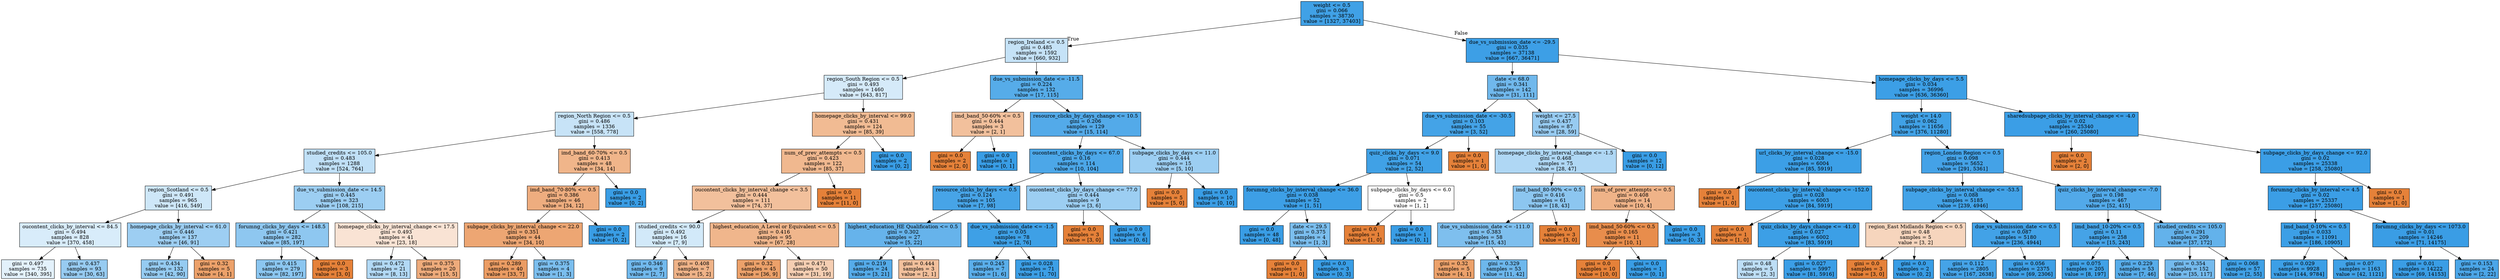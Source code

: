 digraph Tree {
node [shape=box, style="filled", color="black"] ;
0 [label="weight <= 0.5\ngini = 0.066\nsamples = 38730\nvalue = [1327, 37403]", fillcolor="#399de5f6"] ;
1 [label="region_Ireland <= 0.5\ngini = 0.485\nsamples = 1592\nvalue = [660, 932]", fillcolor="#399de54a"] ;
0 -> 1 [labeldistance=2.5, labelangle=45, headlabel="True"] ;
2 [label="region_South Region <= 0.5\ngini = 0.493\nsamples = 1460\nvalue = [643, 817]", fillcolor="#399de536"] ;
1 -> 2 ;
3 [label="region_North Region <= 0.5\ngini = 0.486\nsamples = 1336\nvalue = [558, 778]", fillcolor="#399de548"] ;
2 -> 3 ;
4 [label="studied_credits <= 105.0\ngini = 0.483\nsamples = 1288\nvalue = [524, 764]", fillcolor="#399de550"] ;
3 -> 4 ;
5 [label="region_Scotland <= 0.5\ngini = 0.491\nsamples = 965\nvalue = [416, 549]", fillcolor="#399de53e"] ;
4 -> 5 ;
6 [label="oucontent_clicks_by_interval <= 84.5\ngini = 0.494\nsamples = 828\nvalue = [370, 458]", fillcolor="#399de531"] ;
5 -> 6 ;
7 [label="gini = 0.497\nsamples = 735\nvalue = [340, 395]", fillcolor="#399de524"] ;
6 -> 7 ;
8 [label="gini = 0.437\nsamples = 93\nvalue = [30, 63]", fillcolor="#399de586"] ;
6 -> 8 ;
9 [label="homepage_clicks_by_interval <= 61.0\ngini = 0.446\nsamples = 137\nvalue = [46, 91]", fillcolor="#399de57e"] ;
5 -> 9 ;
10 [label="gini = 0.434\nsamples = 132\nvalue = [42, 90]", fillcolor="#399de588"] ;
9 -> 10 ;
11 [label="gini = 0.32\nsamples = 5\nvalue = [4, 1]", fillcolor="#e58139bf"] ;
9 -> 11 ;
12 [label="due_vs_submission_date <= 14.5\ngini = 0.445\nsamples = 323\nvalue = [108, 215]", fillcolor="#399de57f"] ;
4 -> 12 ;
13 [label="forumng_clicks_by_days <= 148.5\ngini = 0.421\nsamples = 282\nvalue = [85, 197]", fillcolor="#399de591"] ;
12 -> 13 ;
14 [label="gini = 0.415\nsamples = 279\nvalue = [82, 197]", fillcolor="#399de595"] ;
13 -> 14 ;
15 [label="gini = 0.0\nsamples = 3\nvalue = [3, 0]", fillcolor="#e58139ff"] ;
13 -> 15 ;
16 [label="homepage_clicks_by_interval_change <= 17.5\ngini = 0.493\nsamples = 41\nvalue = [23, 18]", fillcolor="#e5813937"] ;
12 -> 16 ;
17 [label="gini = 0.472\nsamples = 21\nvalue = [8, 13]", fillcolor="#399de562"] ;
16 -> 17 ;
18 [label="gini = 0.375\nsamples = 20\nvalue = [15, 5]", fillcolor="#e58139aa"] ;
16 -> 18 ;
19 [label="imd_band_60-70% <= 0.5\ngini = 0.413\nsamples = 48\nvalue = [34, 14]", fillcolor="#e5813996"] ;
3 -> 19 ;
20 [label="imd_band_70-80% <= 0.5\ngini = 0.386\nsamples = 46\nvalue = [34, 12]", fillcolor="#e58139a5"] ;
19 -> 20 ;
21 [label="subpage_clicks_by_interval_change <= 22.0\ngini = 0.351\nsamples = 44\nvalue = [34, 10]", fillcolor="#e58139b4"] ;
20 -> 21 ;
22 [label="gini = 0.289\nsamples = 40\nvalue = [33, 7]", fillcolor="#e58139c9"] ;
21 -> 22 ;
23 [label="gini = 0.375\nsamples = 4\nvalue = [1, 3]", fillcolor="#399de5aa"] ;
21 -> 23 ;
24 [label="gini = 0.0\nsamples = 2\nvalue = [0, 2]", fillcolor="#399de5ff"] ;
20 -> 24 ;
25 [label="gini = 0.0\nsamples = 2\nvalue = [0, 2]", fillcolor="#399de5ff"] ;
19 -> 25 ;
26 [label="homepage_clicks_by_interval <= 99.0\ngini = 0.431\nsamples = 124\nvalue = [85, 39]", fillcolor="#e581398a"] ;
2 -> 26 ;
27 [label="num_of_prev_attempts <= 0.5\ngini = 0.423\nsamples = 122\nvalue = [85, 37]", fillcolor="#e5813990"] ;
26 -> 27 ;
28 [label="oucontent_clicks_by_interval_change <= 3.5\ngini = 0.444\nsamples = 111\nvalue = [74, 37]", fillcolor="#e581397f"] ;
27 -> 28 ;
29 [label="studied_credits <= 90.0\ngini = 0.492\nsamples = 16\nvalue = [7, 9]", fillcolor="#399de539"] ;
28 -> 29 ;
30 [label="gini = 0.346\nsamples = 9\nvalue = [2, 7]", fillcolor="#399de5b6"] ;
29 -> 30 ;
31 [label="gini = 0.408\nsamples = 7\nvalue = [5, 2]", fillcolor="#e5813999"] ;
29 -> 31 ;
32 [label="highest_education_A Level or Equivalent <= 0.5\ngini = 0.416\nsamples = 95\nvalue = [67, 28]", fillcolor="#e5813994"] ;
28 -> 32 ;
33 [label="gini = 0.32\nsamples = 45\nvalue = [36, 9]", fillcolor="#e58139bf"] ;
32 -> 33 ;
34 [label="gini = 0.471\nsamples = 50\nvalue = [31, 19]", fillcolor="#e5813963"] ;
32 -> 34 ;
35 [label="gini = 0.0\nsamples = 11\nvalue = [11, 0]", fillcolor="#e58139ff"] ;
27 -> 35 ;
36 [label="gini = 0.0\nsamples = 2\nvalue = [0, 2]", fillcolor="#399de5ff"] ;
26 -> 36 ;
37 [label="due_vs_submission_date <= -11.5\ngini = 0.224\nsamples = 132\nvalue = [17, 115]", fillcolor="#399de5d9"] ;
1 -> 37 ;
38 [label="imd_band_50-60% <= 0.5\ngini = 0.444\nsamples = 3\nvalue = [2, 1]", fillcolor="#e581397f"] ;
37 -> 38 ;
39 [label="gini = 0.0\nsamples = 2\nvalue = [2, 0]", fillcolor="#e58139ff"] ;
38 -> 39 ;
40 [label="gini = 0.0\nsamples = 1\nvalue = [0, 1]", fillcolor="#399de5ff"] ;
38 -> 40 ;
41 [label="resource_clicks_by_days_change <= 10.5\ngini = 0.206\nsamples = 129\nvalue = [15, 114]", fillcolor="#399de5dd"] ;
37 -> 41 ;
42 [label="oucontent_clicks_by_days <= 67.0\ngini = 0.16\nsamples = 114\nvalue = [10, 104]", fillcolor="#399de5e6"] ;
41 -> 42 ;
43 [label="resource_clicks_by_days <= 0.5\ngini = 0.124\nsamples = 105\nvalue = [7, 98]", fillcolor="#399de5ed"] ;
42 -> 43 ;
44 [label="highest_education_HE Qualification <= 0.5\ngini = 0.302\nsamples = 27\nvalue = [5, 22]", fillcolor="#399de5c5"] ;
43 -> 44 ;
45 [label="gini = 0.219\nsamples = 24\nvalue = [3, 21]", fillcolor="#399de5db"] ;
44 -> 45 ;
46 [label="gini = 0.444\nsamples = 3\nvalue = [2, 1]", fillcolor="#e581397f"] ;
44 -> 46 ;
47 [label="due_vs_submission_date <= -1.5\ngini = 0.05\nsamples = 78\nvalue = [2, 76]", fillcolor="#399de5f8"] ;
43 -> 47 ;
48 [label="gini = 0.245\nsamples = 7\nvalue = [1, 6]", fillcolor="#399de5d4"] ;
47 -> 48 ;
49 [label="gini = 0.028\nsamples = 71\nvalue = [1, 70]", fillcolor="#399de5fb"] ;
47 -> 49 ;
50 [label="oucontent_clicks_by_days_change <= 77.0\ngini = 0.444\nsamples = 9\nvalue = [3, 6]", fillcolor="#399de57f"] ;
42 -> 50 ;
51 [label="gini = 0.0\nsamples = 3\nvalue = [3, 0]", fillcolor="#e58139ff"] ;
50 -> 51 ;
52 [label="gini = 0.0\nsamples = 6\nvalue = [0, 6]", fillcolor="#399de5ff"] ;
50 -> 52 ;
53 [label="subpage_clicks_by_days <= 11.0\ngini = 0.444\nsamples = 15\nvalue = [5, 10]", fillcolor="#399de57f"] ;
41 -> 53 ;
54 [label="gini = 0.0\nsamples = 5\nvalue = [5, 0]", fillcolor="#e58139ff"] ;
53 -> 54 ;
55 [label="gini = 0.0\nsamples = 10\nvalue = [0, 10]", fillcolor="#399de5ff"] ;
53 -> 55 ;
56 [label="due_vs_submission_date <= -29.5\ngini = 0.035\nsamples = 37138\nvalue = [667, 36471]", fillcolor="#399de5fa"] ;
0 -> 56 [labeldistance=2.5, labelangle=-45, headlabel="False"] ;
57 [label="date <= 68.0\ngini = 0.341\nsamples = 142\nvalue = [31, 111]", fillcolor="#399de5b8"] ;
56 -> 57 ;
58 [label="due_vs_submission_date <= -30.5\ngini = 0.103\nsamples = 55\nvalue = [3, 52]", fillcolor="#399de5f0"] ;
57 -> 58 ;
59 [label="quiz_clicks_by_days <= 9.0\ngini = 0.071\nsamples = 54\nvalue = [2, 52]", fillcolor="#399de5f5"] ;
58 -> 59 ;
60 [label="forumng_clicks_by_interval_change <= 36.0\ngini = 0.038\nsamples = 52\nvalue = [1, 51]", fillcolor="#399de5fa"] ;
59 -> 60 ;
61 [label="gini = 0.0\nsamples = 48\nvalue = [0, 48]", fillcolor="#399de5ff"] ;
60 -> 61 ;
62 [label="date <= 29.5\ngini = 0.375\nsamples = 4\nvalue = [1, 3]", fillcolor="#399de5aa"] ;
60 -> 62 ;
63 [label="gini = 0.0\nsamples = 1\nvalue = [1, 0]", fillcolor="#e58139ff"] ;
62 -> 63 ;
64 [label="gini = 0.0\nsamples = 3\nvalue = [0, 3]", fillcolor="#399de5ff"] ;
62 -> 64 ;
65 [label="subpage_clicks_by_days <= 6.0\ngini = 0.5\nsamples = 2\nvalue = [1, 1]", fillcolor="#e5813900"] ;
59 -> 65 ;
66 [label="gini = 0.0\nsamples = 1\nvalue = [1, 0]", fillcolor="#e58139ff"] ;
65 -> 66 ;
67 [label="gini = 0.0\nsamples = 1\nvalue = [0, 1]", fillcolor="#399de5ff"] ;
65 -> 67 ;
68 [label="gini = 0.0\nsamples = 1\nvalue = [1, 0]", fillcolor="#e58139ff"] ;
58 -> 68 ;
69 [label="weight <= 27.5\ngini = 0.437\nsamples = 87\nvalue = [28, 59]", fillcolor="#399de586"] ;
57 -> 69 ;
70 [label="homepage_clicks_by_interval_change <= -1.5\ngini = 0.468\nsamples = 75\nvalue = [28, 47]", fillcolor="#399de567"] ;
69 -> 70 ;
71 [label="imd_band_80-90% <= 0.5\ngini = 0.416\nsamples = 61\nvalue = [18, 43]", fillcolor="#399de594"] ;
70 -> 71 ;
72 [label="due_vs_submission_date <= -111.0\ngini = 0.383\nsamples = 58\nvalue = [15, 43]", fillcolor="#399de5a6"] ;
71 -> 72 ;
73 [label="gini = 0.32\nsamples = 5\nvalue = [4, 1]", fillcolor="#e58139bf"] ;
72 -> 73 ;
74 [label="gini = 0.329\nsamples = 53\nvalue = [11, 42]", fillcolor="#399de5bc"] ;
72 -> 74 ;
75 [label="gini = 0.0\nsamples = 3\nvalue = [3, 0]", fillcolor="#e58139ff"] ;
71 -> 75 ;
76 [label="num_of_prev_attempts <= 0.5\ngini = 0.408\nsamples = 14\nvalue = [10, 4]", fillcolor="#e5813999"] ;
70 -> 76 ;
77 [label="imd_band_50-60% <= 0.5\ngini = 0.165\nsamples = 11\nvalue = [10, 1]", fillcolor="#e58139e6"] ;
76 -> 77 ;
78 [label="gini = 0.0\nsamples = 10\nvalue = [10, 0]", fillcolor="#e58139ff"] ;
77 -> 78 ;
79 [label="gini = 0.0\nsamples = 1\nvalue = [0, 1]", fillcolor="#399de5ff"] ;
77 -> 79 ;
80 [label="gini = 0.0\nsamples = 3\nvalue = [0, 3]", fillcolor="#399de5ff"] ;
76 -> 80 ;
81 [label="gini = 0.0\nsamples = 12\nvalue = [0, 12]", fillcolor="#399de5ff"] ;
69 -> 81 ;
82 [label="homepage_clicks_by_days <= 5.5\ngini = 0.034\nsamples = 36996\nvalue = [636, 36360]", fillcolor="#399de5fb"] ;
56 -> 82 ;
83 [label="weight <= 14.0\ngini = 0.062\nsamples = 11656\nvalue = [376, 11280]", fillcolor="#399de5f6"] ;
82 -> 83 ;
84 [label="url_clicks_by_interval_change <= -15.0\ngini = 0.028\nsamples = 6004\nvalue = [85, 5919]", fillcolor="#399de5fb"] ;
83 -> 84 ;
85 [label="gini = 0.0\nsamples = 1\nvalue = [1, 0]", fillcolor="#e58139ff"] ;
84 -> 85 ;
86 [label="oucontent_clicks_by_interval_change <= -152.0\ngini = 0.028\nsamples = 6003\nvalue = [84, 5919]", fillcolor="#399de5fb"] ;
84 -> 86 ;
87 [label="gini = 0.0\nsamples = 1\nvalue = [1, 0]", fillcolor="#e58139ff"] ;
86 -> 87 ;
88 [label="quiz_clicks_by_days_change <= -41.0\ngini = 0.027\nsamples = 6002\nvalue = [83, 5919]", fillcolor="#399de5fb"] ;
86 -> 88 ;
89 [label="gini = 0.48\nsamples = 5\nvalue = [2, 3]", fillcolor="#399de555"] ;
88 -> 89 ;
90 [label="gini = 0.027\nsamples = 5997\nvalue = [81, 5916]", fillcolor="#399de5fc"] ;
88 -> 90 ;
91 [label="region_London Region <= 0.5\ngini = 0.098\nsamples = 5652\nvalue = [291, 5361]", fillcolor="#399de5f1"] ;
83 -> 91 ;
92 [label="subpage_clicks_by_interval_change <= -53.5\ngini = 0.088\nsamples = 5185\nvalue = [239, 4946]", fillcolor="#399de5f3"] ;
91 -> 92 ;
93 [label="region_East Midlands Region <= 0.5\ngini = 0.48\nsamples = 5\nvalue = [3, 2]", fillcolor="#e5813955"] ;
92 -> 93 ;
94 [label="gini = 0.0\nsamples = 3\nvalue = [3, 0]", fillcolor="#e58139ff"] ;
93 -> 94 ;
95 [label="gini = 0.0\nsamples = 2\nvalue = [0, 2]", fillcolor="#399de5ff"] ;
93 -> 95 ;
96 [label="due_vs_submission_date <= 0.5\ngini = 0.087\nsamples = 5180\nvalue = [236, 4944]", fillcolor="#399de5f3"] ;
92 -> 96 ;
97 [label="gini = 0.112\nsamples = 2805\nvalue = [167, 2638]", fillcolor="#399de5ef"] ;
96 -> 97 ;
98 [label="gini = 0.056\nsamples = 2375\nvalue = [69, 2306]", fillcolor="#399de5f7"] ;
96 -> 98 ;
99 [label="quiz_clicks_by_interval_change <= -7.0\ngini = 0.198\nsamples = 467\nvalue = [52, 415]", fillcolor="#399de5df"] ;
91 -> 99 ;
100 [label="imd_band_10-20% <= 0.5\ngini = 0.11\nsamples = 258\nvalue = [15, 243]", fillcolor="#399de5ef"] ;
99 -> 100 ;
101 [label="gini = 0.075\nsamples = 205\nvalue = [8, 197]", fillcolor="#399de5f5"] ;
100 -> 101 ;
102 [label="gini = 0.229\nsamples = 53\nvalue = [7, 46]", fillcolor="#399de5d8"] ;
100 -> 102 ;
103 [label="studied_credits <= 105.0\ngini = 0.291\nsamples = 209\nvalue = [37, 172]", fillcolor="#399de5c8"] ;
99 -> 103 ;
104 [label="gini = 0.354\nsamples = 152\nvalue = [35, 117]", fillcolor="#399de5b3"] ;
103 -> 104 ;
105 [label="gini = 0.068\nsamples = 57\nvalue = [2, 55]", fillcolor="#399de5f6"] ;
103 -> 105 ;
106 [label="sharedsubpage_clicks_by_interval_change <= -4.0\ngini = 0.02\nsamples = 25340\nvalue = [260, 25080]", fillcolor="#399de5fc"] ;
82 -> 106 ;
107 [label="gini = 0.0\nsamples = 2\nvalue = [2, 0]", fillcolor="#e58139ff"] ;
106 -> 107 ;
108 [label="subpage_clicks_by_days_change <= 92.0\ngini = 0.02\nsamples = 25338\nvalue = [258, 25080]", fillcolor="#399de5fc"] ;
106 -> 108 ;
109 [label="forumng_clicks_by_interval <= 4.5\ngini = 0.02\nsamples = 25337\nvalue = [257, 25080]", fillcolor="#399de5fc"] ;
108 -> 109 ;
110 [label="imd_band_0-10% <= 0.5\ngini = 0.033\nsamples = 11091\nvalue = [186, 10905]", fillcolor="#399de5fb"] ;
109 -> 110 ;
111 [label="gini = 0.029\nsamples = 9928\nvalue = [144, 9784]", fillcolor="#399de5fb"] ;
110 -> 111 ;
112 [label="gini = 0.07\nsamples = 1163\nvalue = [42, 1121]", fillcolor="#399de5f5"] ;
110 -> 112 ;
113 [label="forumng_clicks_by_days <= 1073.0\ngini = 0.01\nsamples = 14246\nvalue = [71, 14175]", fillcolor="#399de5fe"] ;
109 -> 113 ;
114 [label="gini = 0.01\nsamples = 14222\nvalue = [69, 14153]", fillcolor="#399de5fe"] ;
113 -> 114 ;
115 [label="gini = 0.153\nsamples = 24\nvalue = [2, 22]", fillcolor="#399de5e8"] ;
113 -> 115 ;
116 [label="gini = 0.0\nsamples = 1\nvalue = [1, 0]", fillcolor="#e58139ff"] ;
108 -> 116 ;
}
